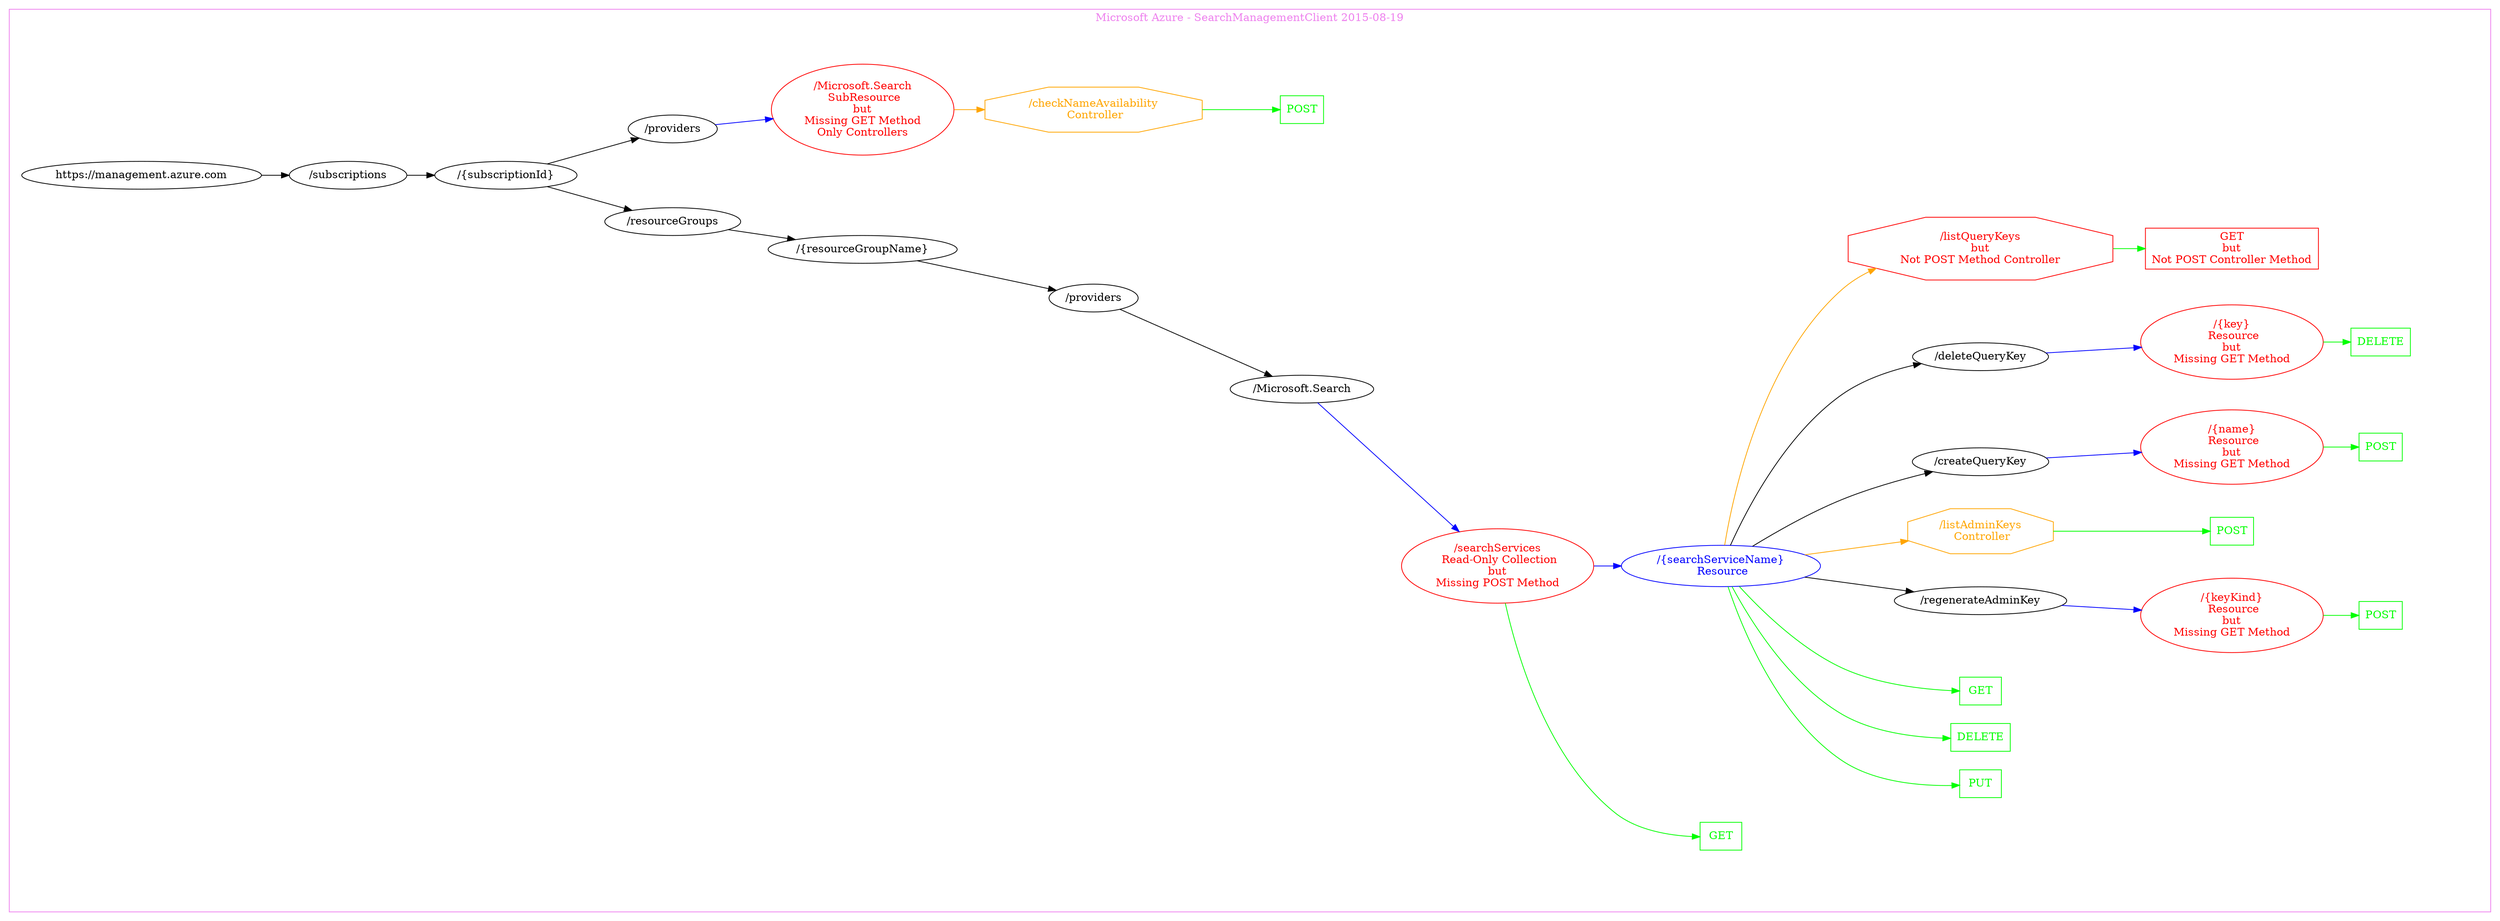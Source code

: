digraph Cloud_Computing_REST_API {
rankdir="LR";
subgraph cluster_0 {
label="Microsoft Azure - SearchManagementClient 2015-08-19"
color=violet
fontcolor=violet
subgraph cluster_1 {
label=""
color=white
fontcolor=white
node1 [label="https://management.azure.com", shape="ellipse", color="black", fontcolor="black"]
node1 -> node2 [color="black", fontcolor="black"]
subgraph cluster_2 {
label=""
color=white
fontcolor=white
node2 [label="/subscriptions", shape="ellipse", color="black", fontcolor="black"]
node2 -> node3 [color="black", fontcolor="black"]
subgraph cluster_3 {
label=""
color=white
fontcolor=white
node3 [label="/{subscriptionId}", shape="ellipse", color="black", fontcolor="black"]
node3 -> node4 [color="black", fontcolor="black"]
subgraph cluster_4 {
label=""
color=white
fontcolor=white
node4 [label="/resourceGroups", shape="ellipse", color="black", fontcolor="black"]
node4 -> node5 [color="black", fontcolor="black"]
subgraph cluster_5 {
label=""
color=white
fontcolor=white
node5 [label="/{resourceGroupName}", shape="ellipse", color="black", fontcolor="black"]
node5 -> node6 [color="black", fontcolor="black"]
subgraph cluster_6 {
label=""
color=white
fontcolor=white
node6 [label="/providers", shape="ellipse", color="black", fontcolor="black"]
node6 -> node7 [color="black", fontcolor="black"]
subgraph cluster_7 {
label=""
color=white
fontcolor=white
node7 [label="/Microsoft.Search", shape="ellipse", color="black", fontcolor="black"]
node7 -> node8 [color="blue", fontcolor="blue"]
subgraph cluster_8 {
label=""
color=white
fontcolor=white
node8 [label="/searchServices\n Read-Only Collection\nbut\nMissing POST Method", shape="ellipse", color="red", fontcolor="red"]
node8 -> node9 [color="green", fontcolor="green"]
subgraph cluster_9 {
label=""
color=white
fontcolor=white
node9 [label="GET", shape="box", color="green", fontcolor="green"]
}
node8 -> node10 [color="blue", fontcolor="blue"]
subgraph cluster_10 {
label=""
color=white
fontcolor=white
node10 [label="/{searchServiceName}\n Resource", shape="ellipse", color="blue", fontcolor="blue"]
node10 -> node11 [color="green", fontcolor="green"]
subgraph cluster_11 {
label=""
color=white
fontcolor=white
node11 [label="PUT", shape="box", color="green", fontcolor="green"]
}
node10 -> node12 [color="green", fontcolor="green"]
subgraph cluster_12 {
label=""
color=white
fontcolor=white
node12 [label="DELETE", shape="box", color="green", fontcolor="green"]
}
node10 -> node13 [color="green", fontcolor="green"]
subgraph cluster_13 {
label=""
color=white
fontcolor=white
node13 [label="GET", shape="box", color="green", fontcolor="green"]
}
node10 -> node14 [color="black", fontcolor="black"]
subgraph cluster_14 {
label=""
color=white
fontcolor=white
node14 [label="/regenerateAdminKey", shape="ellipse", color="black", fontcolor="black"]
node14 -> node15 [color="blue", fontcolor="blue"]
subgraph cluster_15 {
label=""
color=white
fontcolor=white
node15 [label="/{keyKind}\n Resource\nbut\nMissing GET Method", shape="ellipse", color="red", fontcolor="red"]
node15 -> node16 [color="green", fontcolor="green"]
subgraph cluster_16 {
label=""
color=white
fontcolor=white
node16 [label="POST", shape="box", color="green", fontcolor="green"]
}
}
}
node10 -> node17 [color="orange", fontcolor="orange"]
subgraph cluster_17 {
label=""
color=white
fontcolor=white
node17 [label="/listAdminKeys\n Controller", shape="octagon", color="orange", fontcolor="orange"]
node17 -> node18 [color="green", fontcolor="green"]
subgraph cluster_18 {
label=""
color=white
fontcolor=white
node18 [label="POST", shape="box", color="green", fontcolor="green"]
}
}
node10 -> node19 [color="black", fontcolor="black"]
subgraph cluster_19 {
label=""
color=white
fontcolor=white
node19 [label="/createQueryKey", shape="ellipse", color="black", fontcolor="black"]
node19 -> node20 [color="blue", fontcolor="blue"]
subgraph cluster_20 {
label=""
color=white
fontcolor=white
node20 [label="/{name}\n Resource\nbut\nMissing GET Method", shape="ellipse", color="red", fontcolor="red"]
node20 -> node21 [color="green", fontcolor="green"]
subgraph cluster_21 {
label=""
color=white
fontcolor=white
node21 [label="POST", shape="box", color="green", fontcolor="green"]
}
}
}
node10 -> node22 [color="black", fontcolor="black"]
subgraph cluster_22 {
label=""
color=white
fontcolor=white
node22 [label="/deleteQueryKey", shape="ellipse", color="black", fontcolor="black"]
node22 -> node23 [color="blue", fontcolor="blue"]
subgraph cluster_23 {
label=""
color=white
fontcolor=white
node23 [label="/{key}\n Resource\nbut\nMissing GET Method", shape="ellipse", color="red", fontcolor="red"]
node23 -> node24 [color="green", fontcolor="green"]
subgraph cluster_24 {
label=""
color=white
fontcolor=white
node24 [label="DELETE", shape="box", color="green", fontcolor="green"]
}
}
}
node10 -> node25 [color="orange", fontcolor="orange"]
subgraph cluster_25 {
label=""
color=white
fontcolor=white
node25 [label="/listQueryKeys\nbut\nNot POST Method Controller", shape="octagon", color="red", fontcolor="red"]
node25 -> node26 [color="green", fontcolor="green"]
subgraph cluster_26 {
label=""
color=white
fontcolor=white
node26 [label="GET\nbut\nNot POST Controller Method", shape="box", color="red", fontcolor="red"]
}
}
}
}
}
}
}
}
node3 -> node27 [color="black", fontcolor="black"]
subgraph cluster_27 {
label=""
color=white
fontcolor=white
node27 [label="/providers", shape="ellipse", color="black", fontcolor="black"]
node27 -> node28 [color="blue", fontcolor="blue"]
subgraph cluster_28 {
label=""
color=white
fontcolor=white
node28 [label="/Microsoft.Search\n SubResource\nbut\nMissing GET Method\nOnly Controllers", shape="ellipse", color="red", fontcolor="red"]
node28 -> node29 [color="orange", fontcolor="orange"]
subgraph cluster_29 {
label=""
color=white
fontcolor=white
node29 [label="/checkNameAvailability\n Controller", shape="octagon", color="orange", fontcolor="orange"]
node29 -> node30 [color="green", fontcolor="green"]
subgraph cluster_30 {
label=""
color=white
fontcolor=white
node30 [label="POST", shape="box", color="green", fontcolor="green"]
}
}
}
}
}
}
}
}
}
